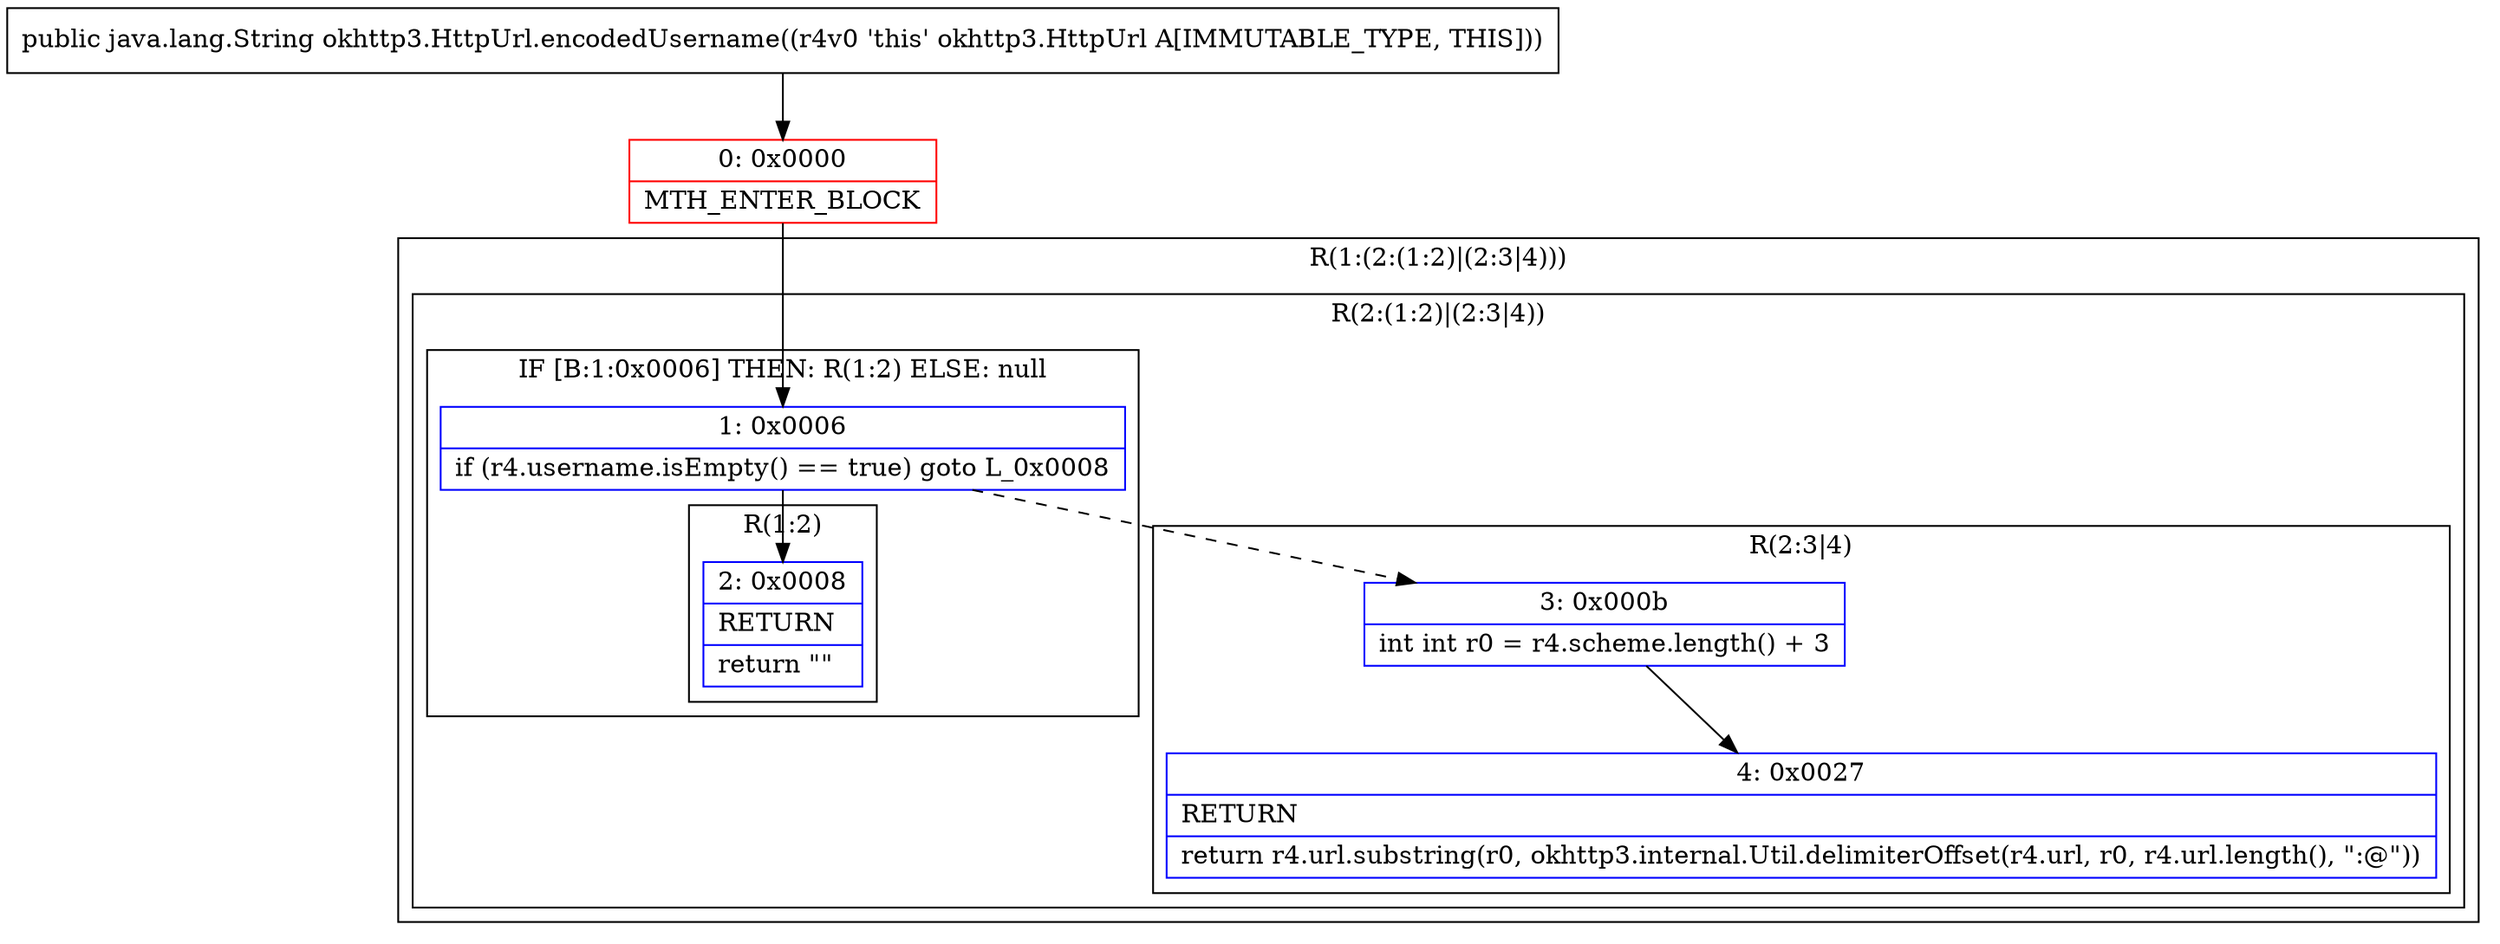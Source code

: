digraph "CFG forokhttp3.HttpUrl.encodedUsername()Ljava\/lang\/String;" {
subgraph cluster_Region_689631560 {
label = "R(1:(2:(1:2)|(2:3|4)))";
node [shape=record,color=blue];
subgraph cluster_Region_848482924 {
label = "R(2:(1:2)|(2:3|4))";
node [shape=record,color=blue];
subgraph cluster_IfRegion_983962059 {
label = "IF [B:1:0x0006] THEN: R(1:2) ELSE: null";
node [shape=record,color=blue];
Node_1 [shape=record,label="{1\:\ 0x0006|if (r4.username.isEmpty() == true) goto L_0x0008\l}"];
subgraph cluster_Region_2062856482 {
label = "R(1:2)";
node [shape=record,color=blue];
Node_2 [shape=record,label="{2\:\ 0x0008|RETURN\l|return \"\"\l}"];
}
}
subgraph cluster_Region_494165864 {
label = "R(2:3|4)";
node [shape=record,color=blue];
Node_3 [shape=record,label="{3\:\ 0x000b|int int r0 = r4.scheme.length() + 3\l}"];
Node_4 [shape=record,label="{4\:\ 0x0027|RETURN\l|return r4.url.substring(r0, okhttp3.internal.Util.delimiterOffset(r4.url, r0, r4.url.length(), \":@\"))\l}"];
}
}
}
Node_0 [shape=record,color=red,label="{0\:\ 0x0000|MTH_ENTER_BLOCK\l}"];
MethodNode[shape=record,label="{public java.lang.String okhttp3.HttpUrl.encodedUsername((r4v0 'this' okhttp3.HttpUrl A[IMMUTABLE_TYPE, THIS])) }"];
MethodNode -> Node_0;
Node_1 -> Node_2;
Node_1 -> Node_3[style=dashed];
Node_3 -> Node_4;
Node_0 -> Node_1;
}

